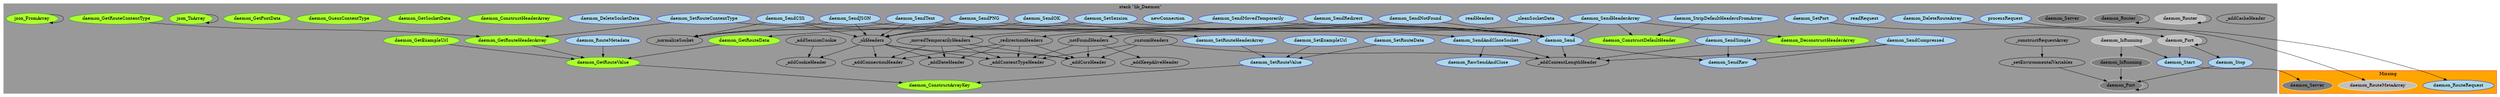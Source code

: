 digraph "dot_FromArray" {	graph [		clusterrank="true"		size="31.2500,31.2500"	];		subgraph "pf" {		node [];			n30 [label="_redirectionHeaders" URL="_redirectionHeaders%2Cpf%2Cstack+%22lib_Daemon%22%2C1"];		n10 [label="_notFoundHeaders" URL="_notFoundHeaders%2Cpf%2Cstack+%22lib_Daemon%22%2C1"];		n3 [label="_normalizeSocket" URL="_normalizeSocket%2Cpf%2Cstack+%22lib_Daemon%22%2C1"];		n21 [label="_movedTemporarilyHeaders" URL="_movedTemporarilyHeaders%2Cpf%2Cstack+%22lib_Daemon%22%2C1"];		n65 [label="_constructRequestArray" URL="_constructRequestArray%2Cpf%2Cstack+%22lib_Daemon%22%2C1"];		n23 [label="_customHeaders" URL="_customHeaders%2Cpf%2Cstack+%22lib_Daemon%22%2C1"];		n4 [label="_okHeaders" URL="_okHeaders%2Cpf%2Cstack+%22lib_Daemon%22%2C1"];	}		subgraph "pc" {		node [];			n36 [label="_addCacheHeader" URL="_addCacheHeader%2Cpc%2Cstack+%22lib_Daemon%22%2C1"];		n31 [label="_addConnectionHeader" URL="_addConnectionHeader%2Cpc%2Cstack+%22lib_Daemon%22%2C1"];		n11 [label="_addContentTypeHeader" URL="_addContentTypeHeader%2Cpc%2Cstack+%22lib_Daemon%22%2C1"];		n32 [label="_addDateHeader" URL="_addDateHeader%2Cpc%2Cstack+%22lib_Daemon%22%2C1"];		n18 [label="_addCookieHeader" URL="_addCookieHeader%2Cpc%2Cstack+%22lib_Daemon%22%2C1"];		n8 [label="_addContentLengthHeader" URL="_addContentLengthHeader%2Cpc%2Cstack+%22lib_Daemon%22%2C1"];		n60 [label="_addSessionCookie" URL="_addSessionCookie%2Cpc%2Cstack+%22lib_Daemon%22%2C1"];		n59 [label="_setEnvironmentalVariables" URL="_setEnvironmentalVariables%2Cpc%2Cstack+%22lib_Daemon%22%2C1"];		n12 [label="_addCorsHeader" URL="_addCorsHeader%2Cpc%2Cstack+%22lib_Daemon%22%2C1"];		n13 [label="_addKeepAliveHeader" URL="_addKeepAliveHeader%2Cpc%2Cstack+%22lib_Daemon%22%2C1"];	}		subgraph "s" {		node [fillcolor="grey", style="filled", color="white"];			n29 [label="daemon_Port" URL="daemon_Port%2Cs%2Cstack+%22lib_Daemon%22%2C1"];		n61 [label="daemon_Router" URL="daemon_Router%2Cs%2Cstack+%22lib_Daemon%22%2C1"];		n58 [label="daemon_RouteMetaArray" URL="daemon_RouteMetaArray%2Cs%2CMissing%2C1"];		n72 [label="daemon_IsRunning" URL="daemon_IsRunning%2Cs%2Cstack+%22lib_Daemon%22%2C1"];	}		subgraph "g" {		node [fillcolor="grey50", style="filled", color="white"];			n1 [label="daemon_Router" URL="daemon_Router%2Cg%2Cstack+%22lib_Daemon%22%2C1"];		n49 [label="deamon_Server" URL="deamon_Server%2Cg%2CMissing%2C1"];		n43 [label="daemon_IsRunning" URL="daemon_IsRunning%2Cg%2Cstack+%22lib_Daemon%22%2C1"];		n71 [label="daemon_Server" URL="daemon_Server%2Cg%2Cstack+%22lib_Daemon%22%2C1"];		n27 [label="daemon_Port" URL="daemon_Port%2Cg%2Cstack+%22lib_Daemon%22%2C1"];	}		subgraph "c" {		node [fillcolor="LightBlue", style="filled", color="Blue"];			n56 [label="daemon_SendCompressed" URL="daemon_SendCompressed%2Cc%2Cstack+%22lib_Daemon%22%2C1"];		n62 [label="daemon_SendNotFound" URL="daemon_SendNotFound%2Cc%2Cstack+%22lib_Daemon%22%2C1"];		n69 [label="daemon_SendText" URL="daemon_SendText%2Cc%2Cstack+%22lib_Daemon%22%2C1"];		n67 [label="readRequest" URL="readRequest%2Cc%2Cstack+%22lib_Daemon%22%2C1"];		n15 [label="daemon_StripDefaultHeadersFromArray" URL="daemon_StripDefaultHeadersFromArray%2Cc%2Cstack+%22lib_Daemon%22%2C1"];		n57 [label="daemon_DeleteRouteArray" URL="daemon_DeleteRouteArray%2Cc%2Cstack+%22lib_Daemon%22%2C1"];		n50 [label="daemon_SetSession" URL="daemon_SetSession%2Cc%2Cstack+%22lib_Daemon%22%2C1"];		n68 [label="_cleanSocketData" URL="_cleanSocketData%2Cc%2Cstack+%22lib_Daemon%22%2C1"];		n70 [label="readHeaders" URL="readHeaders%2Cc%2Cstack+%22lib_Daemon%22%2C1"];		n48 [label="daemon_Start" URL="daemon_Start%2Cc%2Cstack+%22lib_Daemon%22%2C1"];		n28 [label="daemon_SetPort" URL="daemon_SetPort%2Cc%2Cstack+%22lib_Daemon%22%2C1"];		n54 [label="daemon_SetExampleUrl" URL="daemon_SetExampleUrl%2Cc%2Cstack+%22lib_Daemon%22%2C1"];		n7 [label="daemon_SetRouteValue" URL="daemon_SetRouteValue%2Cc%2Cstack+%22lib_Daemon%22%2C1"];		n37 [label="daemon_SendSimple" URL="daemon_SendSimple%2Cc%2Cstack+%22lib_Daemon%22%2C1"];		n47 [label="daemon_SendOK" URL="daemon_SendOK%2Cc%2Cstack+%22lib_Daemon%22%2C1"];		n6 [label="daemon_SetRouteData" URL="daemon_SetRouteData%2Cc%2Cstack+%22lib_Daemon%22%2C1"];		n9 [label="daemon_SendRaw" URL="daemon_SendRaw%2Cc%2Cstack+%22lib_Daemon%22%2C1"];		n24 [label="daemon_SetRouteHeaderArray" URL="daemon_SetRouteHeaderArray%2Cc%2Cstack+%22lib_Daemon%22%2C1"];		n74 [label="daemon_RouteMetadata" URL="daemon_RouteMetadata%2Cc%2Cstack+%22lib_Daemon%22%2C1"];		n55 [label="daemon_SendRedirect" URL="daemon_SendRedirect%2Cc%2Cstack+%22lib_Daemon%22%2C1"];		n38 [label="newConnection" URL="newConnection%2Cc%2Cstack+%22lib_Daemon%22%2C1"];		n5 [label="daemon_Send" URL="daemon_Send%2Cc%2Cstack+%22lib_Daemon%22%2C1"];		n46 [label="daemon_Stop" URL="daemon_Stop%2Cc%2Cstack+%22lib_Daemon%22%2C1"];		n20 [label="daemon_SendMovedTemporarily" URL="daemon_SendMovedTemporarily%2Cc%2Cstack+%22lib_Daemon%22%2C1"];		n17 [label="daemon_RawSendAndClose" URL="daemon_RawSendAndClose%2Cc%2Cstack+%22lib_Daemon%22%2C1"];		n2 [label="daemon_SendJSON" URL="daemon_SendJSON%2Cc%2Cstack+%22lib_Daemon%22%2C1"];		n40 [label="daemon_SendHeaderArray" URL="daemon_SendHeaderArray%2Cc%2Cstack+%22lib_Daemon%22%2C1"];		n39 [label="daemon_SendCSS" URL="daemon_SendCSS%2Cc%2Cstack+%22lib_Daemon%22%2C1"];		n63 [label="processRequest" URL="processRequest%2Cc%2Cstack+%22lib_Daemon%22%2C1"];		n73 [label="daemon_SendPNG" URL="daemon_SendPNG%2Cc%2Cstack+%22lib_Daemon%22%2C1"];		n19 [label="daemon_SendAndCloseSocket" URL="daemon_SendAndCloseSocket%2Cc%2Cstack+%22lib_Daemon%22%2C1"];		n34 [label="daemon_SetRouteContentType" URL="daemon_SetRouteContentType%2Cc%2Cstack+%22lib_Daemon%22%2C1"];		n64 [label="daemon_RouteRequest" URL="daemon_RouteRequest%2Cc%2CMissing%2C1"];		n44 [label="daemon_DeleteSocketData" URL="daemon_DeleteSocketData%2Cc%2Cstack+%22lib_Daemon%22%2C1"];	}		subgraph "f" {		node [fillcolor="GreenYellow", style="filled", color="Green4"];			n14 [label="daemon_ConstructHeaderArray" URL="daemon_ConstructHeaderArray%2Cf%2Cstack+%22lib_Daemon%22%2C1"];		n35 [label="daemon_GetRouteHeaderArray" URL="daemon_GetRouteHeaderArray%2Cf%2Cstack+%22lib_Daemon%22%2C1"];		n53 [label="daemon_ConstructArrayKey" URL="daemon_ConstructArrayKey%2Cf%2Cstack+%22lib_Daemon%22%2C1"];		n22 [label="daemon_GetSocketData" URL="daemon_GetSocketData%2Cf%2Cstack+%22lib_Daemon%22%2C1"];		n51 [label="daemon_GuessContentType" URL="daemon_GuessContentType%2Cf%2Cstack+%22lib_Daemon%22%2C1"];		n25 [label="daemon_GetPostData" URL="daemon_GetPostData%2Cf%2Cstack+%22lib_Daemon%22%2C1"];		n66 [label="daemon_GetExampleUrl" URL="daemon_GetExampleUrl%2Cf%2Cstack+%22lib_Daemon%22%2C1"];		n42 [label="daemon_GetRouteData" URL="daemon_GetRouteData%2Cf%2Cstack+%22lib_Daemon%22%2C1"];		n16 [label="daemon_ConstructDefaultHeader" URL="daemon_ConstructDefaultHeader%2Cf%2Cstack+%22lib_Daemon%22%2C1"];		n41 [label="daemon_DeconstructHeaderArray" URL="daemon_DeconstructHeaderArray%2Cf%2Cstack+%22lib_Daemon%22%2C1"];		n33 [label="json_ToArray" URL="json_ToArray%2Cf%2Cstack+%22lib_Daemon%22%2C1"];		n52 [label="daemon_GetRouteValue" URL="daemon_GetRouteValue%2Cf%2Cstack+%22lib_Daemon%22%2C1"];		n45 [label="daemon_GetRouteContentType" URL="daemon_GetRouteContentType%2Cf%2Cstack+%22lib_Daemon%22%2C1"];		n26 [label="json_FromArray" URL="json_FromArray%2Cf%2Cstack+%22lib_Daemon%22%2C1"];	}		subgraph cluster1 {			label="Missing";			style=filled;			color=red;			fillcolor=orange;					n49; n58; n64	}	subgraph cluster2 {			label="stack \"lib_Daemon\"";			style=filled;			color=grey60;			fillcolor=grey60;					n14; n56; n1; n35; n53; n62; n69; n29; n30; n22; n67; n10; n43; n15; n57; n50; n36; n68; n70; n48; n51; n28; n31; n25; n66; n11; n42; n54; n7; n37; n71; n47; n6; n9; n32; n24; n61; n74; n16; n3; n41; n55; n21; n38; n72; n18; n5; n46; n20; n27; n33; n8; n60; n65; n17; n2; n52; n40; n59; n39; n63; n73; n12; n19; n45; n23; n4; n26; n34; n13; n44	}		n56 -> n8;	n56 -> n9;	n1 -> n1;	n35 -> n52;	n62 -> n10;	n62 -> n5;	n69 -> n3;	n69 -> n4;	n69 -> n5;	n30 -> n31;	n30 -> n11;	n30 -> n12;	n30 -> n32;	n29 -> n29;	n29 -> n48;	n29 -> n46;	n10 -> n11;	n10 -> n12;	n10 -> n13;	n43 -> n27;	n57 -> n58;	n15 -> n16;	n50 -> n4;	n50 -> n5;	n48 -> n49;	n28 -> n29;	n66 -> n52;	n42 -> n52;	n54 -> n7;	n7 -> n53;	n37 -> n8;	n37 -> n9;	n47 -> n4;	n47 -> n19;	n6 -> n7;	n24 -> n7;	n61 -> n61;	n74 -> n52;	n55 -> n30;	n55 -> n5;	n21 -> n31;	n21 -> n11;	n21 -> n12;	n21 -> n32;	n72 -> n43;	n72 -> n48;	n5 -> n8;	n5 -> n9;	n46 -> n27;	n20 -> n21;	n20 -> n5;	n27 -> n27;	n33 -> n33;	n60 -> n18;	n65 -> n59;	n2 -> n3;	n2 -> n4;	n2 -> n5;	n52 -> n53;	n40 -> n16;	n40 -> n41;	n40 -> n42;	n40 -> n5;	n59 -> n27;	n39 -> n3;	n39 -> n4;	n39 -> n5;	n63 -> n64;	n73 -> n3;	n73 -> n4;	n73 -> n5;	n19 -> n8;	n19 -> n17;	n45 -> n35;	n23 -> n8;	n23 -> n11;	n23 -> n12;	n4 -> n31;	n4 -> n11;	n4 -> n18;	n4 -> n12;	n4 -> n32;	n26 -> n26;	n34 -> n35;	n34 -> n24;}